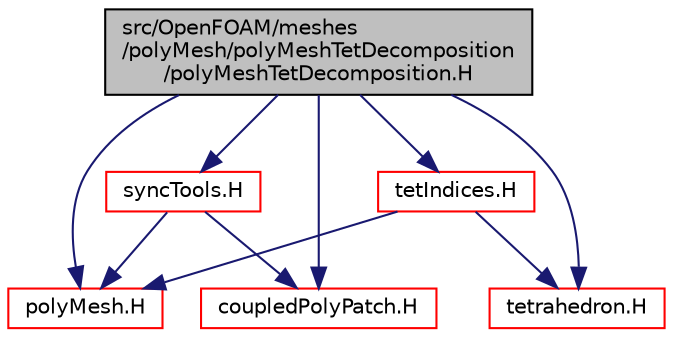 digraph "src/OpenFOAM/meshes/polyMesh/polyMeshTetDecomposition/polyMeshTetDecomposition.H"
{
  bgcolor="transparent";
  edge [fontname="Helvetica",fontsize="10",labelfontname="Helvetica",labelfontsize="10"];
  node [fontname="Helvetica",fontsize="10",shape=record];
  Node0 [label="src/OpenFOAM/meshes\l/polyMesh/polyMeshTetDecomposition\l/polyMeshTetDecomposition.H",height=0.2,width=0.4,color="black", fillcolor="grey75", style="filled", fontcolor="black"];
  Node0 -> Node1 [color="midnightblue",fontsize="10",style="solid",fontname="Helvetica"];
  Node1 [label="polyMesh.H",height=0.2,width=0.4,color="red",URL="$a12398.html"];
  Node0 -> Node235 [color="midnightblue",fontsize="10",style="solid",fontname="Helvetica"];
  Node235 [label="coupledPolyPatch.H",height=0.2,width=0.4,color="red",URL="$a12443.html"];
  Node0 -> Node240 [color="midnightblue",fontsize="10",style="solid",fontname="Helvetica"];
  Node240 [label="syncTools.H",height=0.2,width=0.4,color="red",URL="$a12536.html"];
  Node240 -> Node1 [color="midnightblue",fontsize="10",style="solid",fontname="Helvetica"];
  Node240 -> Node235 [color="midnightblue",fontsize="10",style="solid",fontname="Helvetica"];
  Node0 -> Node250 [color="midnightblue",fontsize="10",style="solid",fontname="Helvetica"];
  Node250 [label="tetrahedron.H",height=0.2,width=0.4,color="red",URL="$a12860.html"];
  Node0 -> Node262 [color="midnightblue",fontsize="10",style="solid",fontname="Helvetica"];
  Node262 [label="tetIndices.H",height=0.2,width=0.4,color="red",URL="$a12431.html"];
  Node262 -> Node250 [color="midnightblue",fontsize="10",style="solid",fontname="Helvetica"];
  Node262 -> Node1 [color="midnightblue",fontsize="10",style="solid",fontname="Helvetica"];
}
